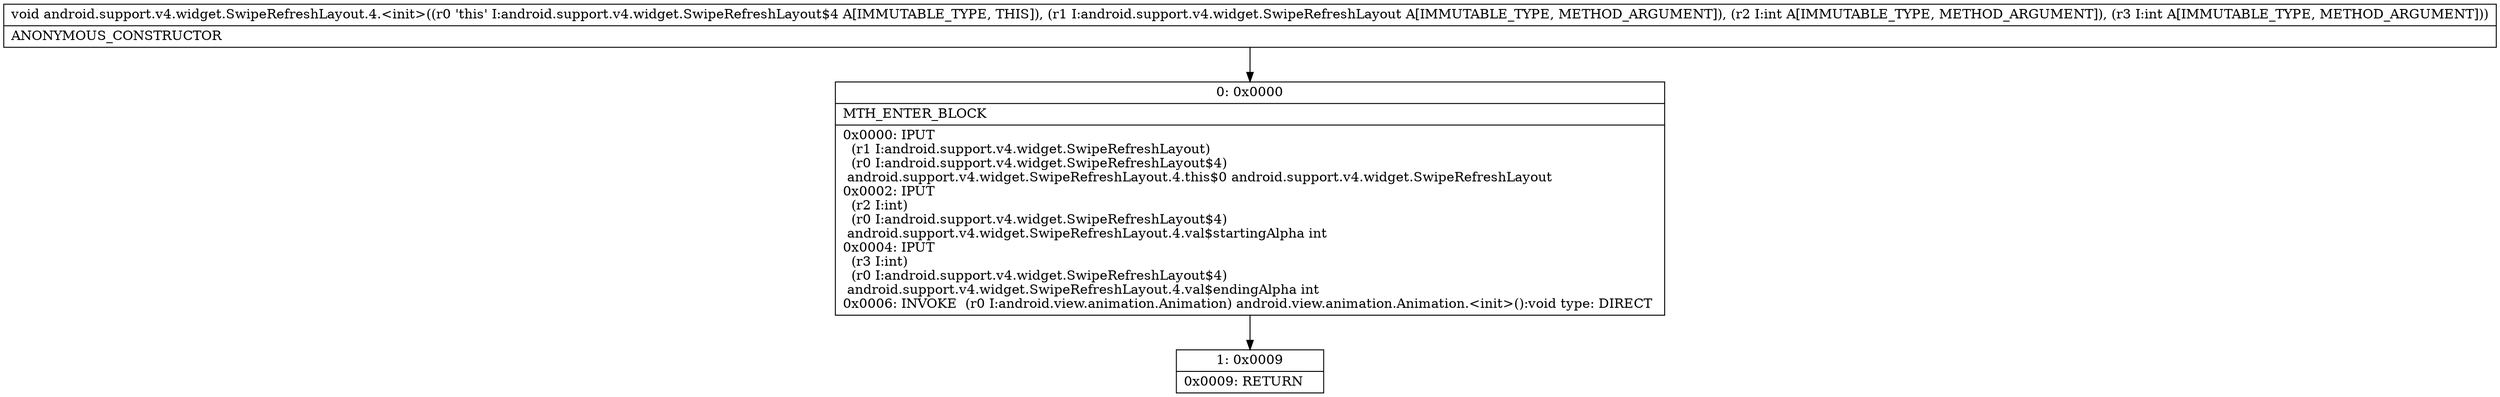 digraph "CFG forandroid.support.v4.widget.SwipeRefreshLayout.4.\<init\>(Landroid\/support\/v4\/widget\/SwipeRefreshLayout;II)V" {
Node_0 [shape=record,label="{0\:\ 0x0000|MTH_ENTER_BLOCK\l|0x0000: IPUT  \l  (r1 I:android.support.v4.widget.SwipeRefreshLayout)\l  (r0 I:android.support.v4.widget.SwipeRefreshLayout$4)\l android.support.v4.widget.SwipeRefreshLayout.4.this$0 android.support.v4.widget.SwipeRefreshLayout \l0x0002: IPUT  \l  (r2 I:int)\l  (r0 I:android.support.v4.widget.SwipeRefreshLayout$4)\l android.support.v4.widget.SwipeRefreshLayout.4.val$startingAlpha int \l0x0004: IPUT  \l  (r3 I:int)\l  (r0 I:android.support.v4.widget.SwipeRefreshLayout$4)\l android.support.v4.widget.SwipeRefreshLayout.4.val$endingAlpha int \l0x0006: INVOKE  (r0 I:android.view.animation.Animation) android.view.animation.Animation.\<init\>():void type: DIRECT \l}"];
Node_1 [shape=record,label="{1\:\ 0x0009|0x0009: RETURN   \l}"];
MethodNode[shape=record,label="{void android.support.v4.widget.SwipeRefreshLayout.4.\<init\>((r0 'this' I:android.support.v4.widget.SwipeRefreshLayout$4 A[IMMUTABLE_TYPE, THIS]), (r1 I:android.support.v4.widget.SwipeRefreshLayout A[IMMUTABLE_TYPE, METHOD_ARGUMENT]), (r2 I:int A[IMMUTABLE_TYPE, METHOD_ARGUMENT]), (r3 I:int A[IMMUTABLE_TYPE, METHOD_ARGUMENT]))  | ANONYMOUS_CONSTRUCTOR\l}"];
MethodNode -> Node_0;
Node_0 -> Node_1;
}


